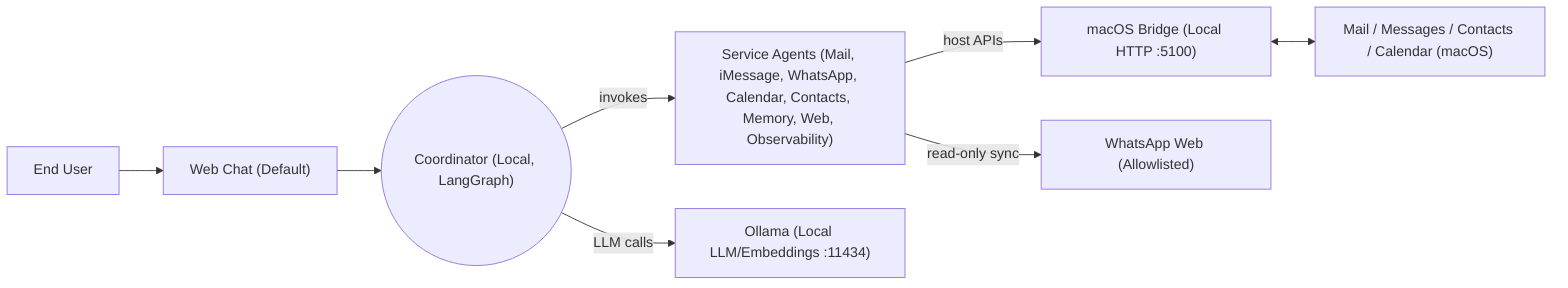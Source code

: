 %% Mermaid system context (C4 Level 1) — Coordinator-led multi-agent

flowchart LR
  user["End User"]
  webui["Web Chat (Default)"]
  coordinator(("Coordinator (Local, LangGraph)"))
  agents["Service Agents (Mail, iMessage, WhatsApp, Calendar, Contacts, Memory, Web, Observability)"]
  ollama["Ollama (Local LLM/Embeddings :11434)"]
  bridge["macOS Bridge (Local HTTP :5100)"]
  wa["WhatsApp Web (Allowlisted)"]
  appleApps["Mail / Messages / Contacts / Calendar (macOS)"]

  user --> webui
  webui --> coordinator
  coordinator -->|invokes| agents
  coordinator -->|LLM calls| ollama
  agents -->|host APIs| bridge
  bridge <--> appleApps
  agents -->|read-only sync| wa